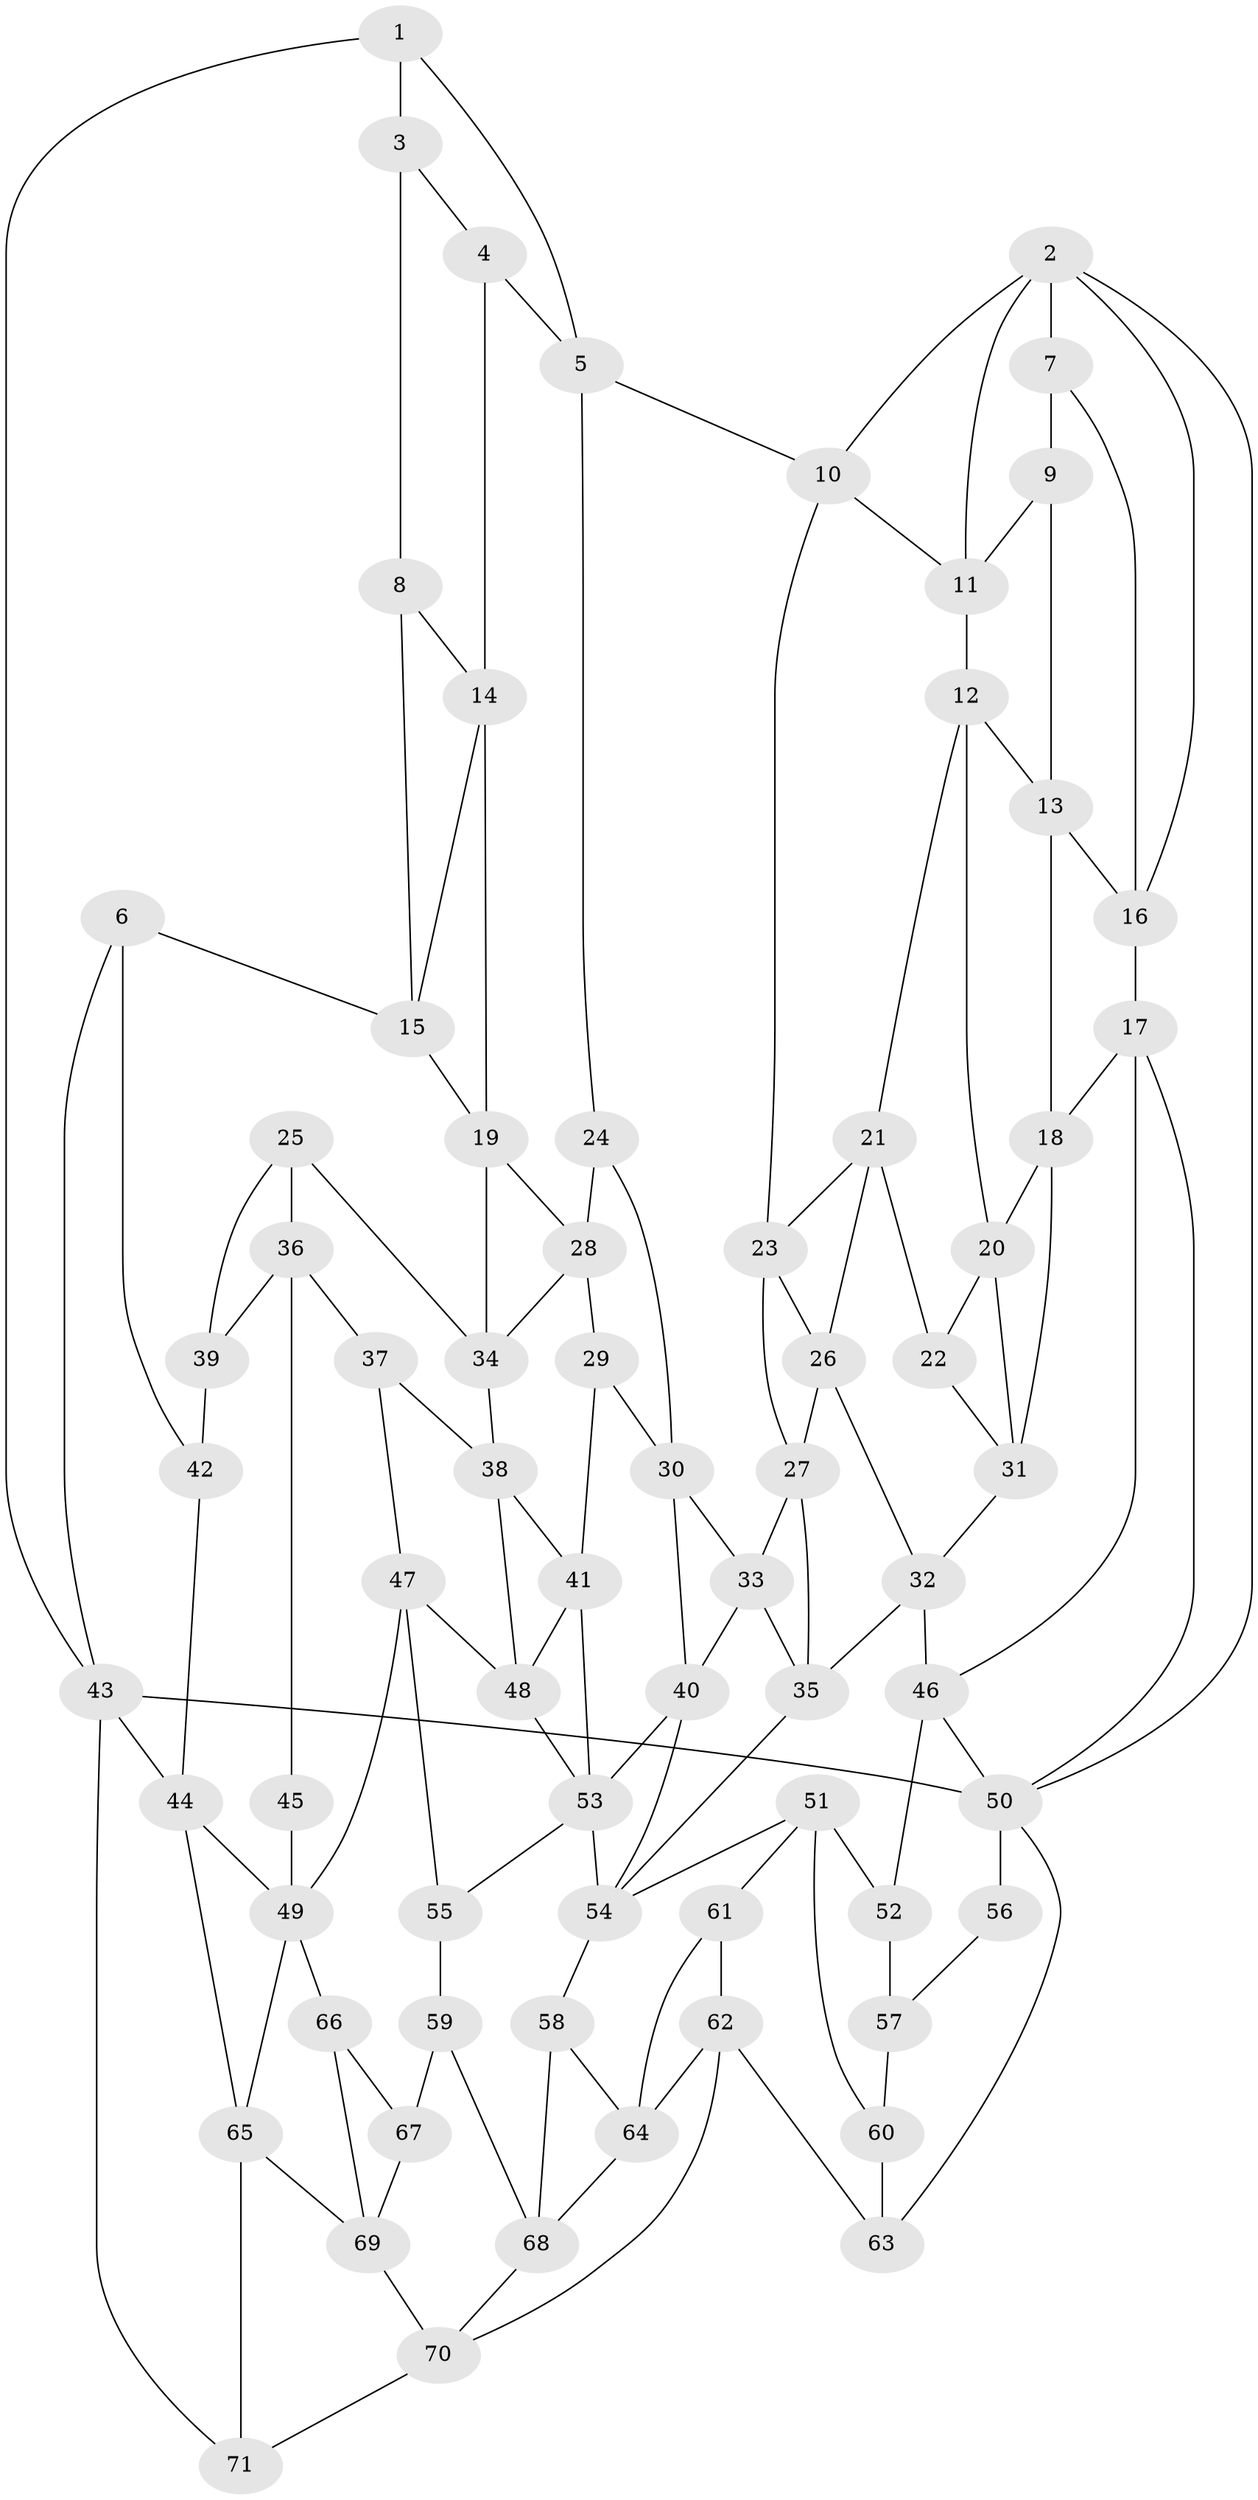 // original degree distribution, {3: 0.02112676056338028, 4: 0.22535211267605634, 6: 0.22535211267605634, 5: 0.528169014084507}
// Generated by graph-tools (version 1.1) at 2025/27/03/09/25 03:27:09]
// undirected, 71 vertices, 131 edges
graph export_dot {
graph [start="1"]
  node [color=gray90,style=filled];
  1;
  2;
  3;
  4;
  5;
  6;
  7;
  8;
  9;
  10;
  11;
  12;
  13;
  14;
  15;
  16;
  17;
  18;
  19;
  20;
  21;
  22;
  23;
  24;
  25;
  26;
  27;
  28;
  29;
  30;
  31;
  32;
  33;
  34;
  35;
  36;
  37;
  38;
  39;
  40;
  41;
  42;
  43;
  44;
  45;
  46;
  47;
  48;
  49;
  50;
  51;
  52;
  53;
  54;
  55;
  56;
  57;
  58;
  59;
  60;
  61;
  62;
  63;
  64;
  65;
  66;
  67;
  68;
  69;
  70;
  71;
  1 -- 3 [weight=1.0];
  1 -- 5 [weight=1.0];
  1 -- 43 [weight=1.0];
  2 -- 7 [weight=1.0];
  2 -- 10 [weight=1.0];
  2 -- 11 [weight=1.0];
  2 -- 16 [weight=1.0];
  2 -- 50 [weight=1.0];
  3 -- 4 [weight=1.0];
  3 -- 8 [weight=2.0];
  4 -- 5 [weight=1.0];
  4 -- 14 [weight=1.0];
  5 -- 10 [weight=1.0];
  5 -- 24 [weight=1.0];
  6 -- 15 [weight=1.0];
  6 -- 42 [weight=1.0];
  6 -- 43 [weight=1.0];
  7 -- 9 [weight=2.0];
  7 -- 16 [weight=1.0];
  8 -- 14 [weight=1.0];
  8 -- 15 [weight=1.0];
  9 -- 11 [weight=1.0];
  9 -- 13 [weight=1.0];
  10 -- 11 [weight=1.0];
  10 -- 23 [weight=1.0];
  11 -- 12 [weight=1.0];
  12 -- 13 [weight=1.0];
  12 -- 20 [weight=1.0];
  12 -- 21 [weight=1.0];
  13 -- 16 [weight=1.0];
  13 -- 18 [weight=1.0];
  14 -- 15 [weight=1.0];
  14 -- 19 [weight=1.0];
  15 -- 19 [weight=1.0];
  16 -- 17 [weight=1.0];
  17 -- 18 [weight=1.0];
  17 -- 46 [weight=1.0];
  17 -- 50 [weight=1.0];
  18 -- 20 [weight=1.0];
  18 -- 31 [weight=1.0];
  19 -- 28 [weight=1.0];
  19 -- 34 [weight=1.0];
  20 -- 22 [weight=1.0];
  20 -- 31 [weight=1.0];
  21 -- 22 [weight=1.0];
  21 -- 23 [weight=1.0];
  21 -- 26 [weight=1.0];
  22 -- 31 [weight=1.0];
  23 -- 26 [weight=1.0];
  23 -- 27 [weight=1.0];
  24 -- 28 [weight=1.0];
  24 -- 30 [weight=1.0];
  25 -- 34 [weight=1.0];
  25 -- 36 [weight=1.0];
  25 -- 39 [weight=1.0];
  26 -- 27 [weight=1.0];
  26 -- 32 [weight=1.0];
  27 -- 33 [weight=1.0];
  27 -- 35 [weight=1.0];
  28 -- 29 [weight=1.0];
  28 -- 34 [weight=1.0];
  29 -- 30 [weight=1.0];
  29 -- 41 [weight=1.0];
  30 -- 33 [weight=1.0];
  30 -- 40 [weight=1.0];
  31 -- 32 [weight=1.0];
  32 -- 35 [weight=1.0];
  32 -- 46 [weight=1.0];
  33 -- 35 [weight=1.0];
  33 -- 40 [weight=1.0];
  34 -- 38 [weight=1.0];
  35 -- 54 [weight=1.0];
  36 -- 37 [weight=1.0];
  36 -- 39 [weight=1.0];
  36 -- 45 [weight=1.0];
  37 -- 38 [weight=1.0];
  37 -- 47 [weight=1.0];
  38 -- 41 [weight=1.0];
  38 -- 48 [weight=1.0];
  39 -- 42 [weight=2.0];
  40 -- 53 [weight=1.0];
  40 -- 54 [weight=1.0];
  41 -- 48 [weight=1.0];
  41 -- 53 [weight=1.0];
  42 -- 44 [weight=1.0];
  43 -- 44 [weight=1.0];
  43 -- 50 [weight=2.0];
  43 -- 71 [weight=1.0];
  44 -- 49 [weight=1.0];
  44 -- 65 [weight=1.0];
  45 -- 49 [weight=2.0];
  46 -- 50 [weight=1.0];
  46 -- 52 [weight=1.0];
  47 -- 48 [weight=1.0];
  47 -- 49 [weight=1.0];
  47 -- 55 [weight=1.0];
  48 -- 53 [weight=1.0];
  49 -- 65 [weight=1.0];
  49 -- 66 [weight=1.0];
  50 -- 56 [weight=2.0];
  50 -- 63 [weight=1.0];
  51 -- 52 [weight=1.0];
  51 -- 54 [weight=1.0];
  51 -- 60 [weight=1.0];
  51 -- 61 [weight=1.0];
  52 -- 57 [weight=2.0];
  53 -- 54 [weight=2.0];
  53 -- 55 [weight=1.0];
  54 -- 58 [weight=1.0];
  55 -- 59 [weight=2.0];
  56 -- 57 [weight=1.0];
  57 -- 60 [weight=1.0];
  58 -- 64 [weight=1.0];
  58 -- 68 [weight=1.0];
  59 -- 67 [weight=1.0];
  59 -- 68 [weight=1.0];
  60 -- 63 [weight=2.0];
  61 -- 62 [weight=1.0];
  61 -- 64 [weight=1.0];
  62 -- 63 [weight=1.0];
  62 -- 64 [weight=1.0];
  62 -- 70 [weight=1.0];
  64 -- 68 [weight=1.0];
  65 -- 69 [weight=1.0];
  65 -- 71 [weight=1.0];
  66 -- 67 [weight=2.0];
  66 -- 69 [weight=1.0];
  67 -- 69 [weight=1.0];
  68 -- 70 [weight=1.0];
  69 -- 70 [weight=1.0];
  70 -- 71 [weight=1.0];
}
